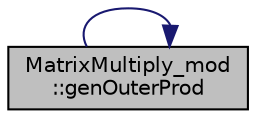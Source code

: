 digraph "MatrixMultiply_mod::genOuterProd"
{
 // LATEX_PDF_SIZE
  edge [fontname="Helvetica",fontsize="10",labelfontname="Helvetica",labelfontsize="10"];
  node [fontname="Helvetica",fontsize="10",shape=record];
  rankdir="LR";
  Node1 [label="MatrixMultiply_mod\l::genOuterProd",height=0.2,width=0.4,color="black", fillcolor="grey75", style="filled", fontcolor="black",tooltip="Return the outer product of the two input matrices."];
  Node1 -> Node1 [color="midnightblue",fontsize="10",style="solid",fontname="Helvetica"];
}
